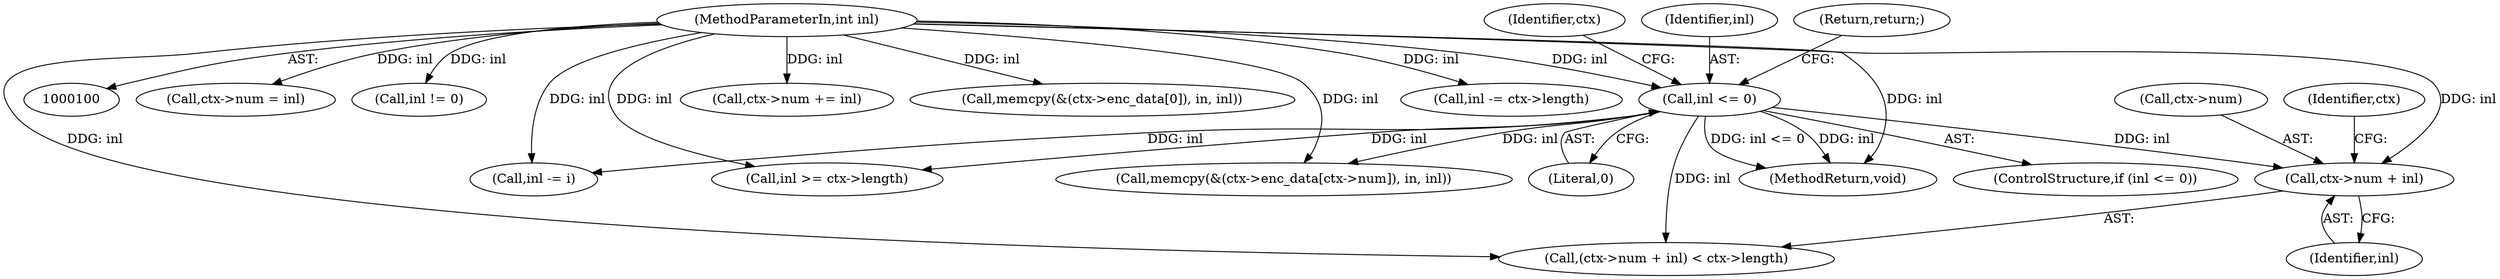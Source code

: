 digraph "0_openssl_5b814481f3573fa9677f3a31ee51322e2a22ee6a@pointer" {
"1000135" [label="(Call,ctx->num + inl)"];
"1000118" [label="(Call,inl <= 0)"];
"1000105" [label="(MethodParameterIn,int inl)"];
"1000281" [label="(Call,ctx->num = inl)"];
"1000269" [label="(Call,inl != 0)"];
"1000136" [label="(Call,ctx->num)"];
"1000155" [label="(Call,ctx->num += inl)"];
"1000121" [label="(Return,return;)"];
"1000144" [label="(Call,memcpy(&(ctx->enc_data[ctx->num]), in, inl))"];
"1000125" [label="(Identifier,ctx)"];
"1000272" [label="(Call,memcpy(&(ctx->enc_data[0]), in, inl))"];
"1000105" [label="(MethodParameterIn,int inl)"];
"1000246" [label="(Call,inl -= ctx->length)"];
"1000117" [label="(ControlStructure,if (inl <= 0))"];
"1000119" [label="(Identifier,inl)"];
"1000134" [label="(Call,(ctx->num + inl) < ctx->length)"];
"1000135" [label="(Call,ctx->num + inl)"];
"1000118" [label="(Call,inl <= 0)"];
"1000227" [label="(Call,inl >= ctx->length)"];
"1000290" [label="(MethodReturn,void)"];
"1000141" [label="(Identifier,ctx)"];
"1000120" [label="(Literal,0)"];
"1000139" [label="(Identifier,inl)"];
"1000191" [label="(Call,inl -= i)"];
"1000135" -> "1000134"  [label="AST: "];
"1000135" -> "1000139"  [label="CFG: "];
"1000136" -> "1000135"  [label="AST: "];
"1000139" -> "1000135"  [label="AST: "];
"1000141" -> "1000135"  [label="CFG: "];
"1000118" -> "1000135"  [label="DDG: inl"];
"1000105" -> "1000135"  [label="DDG: inl"];
"1000118" -> "1000117"  [label="AST: "];
"1000118" -> "1000120"  [label="CFG: "];
"1000119" -> "1000118"  [label="AST: "];
"1000120" -> "1000118"  [label="AST: "];
"1000121" -> "1000118"  [label="CFG: "];
"1000125" -> "1000118"  [label="CFG: "];
"1000118" -> "1000290"  [label="DDG: inl <= 0"];
"1000118" -> "1000290"  [label="DDG: inl"];
"1000105" -> "1000118"  [label="DDG: inl"];
"1000118" -> "1000134"  [label="DDG: inl"];
"1000118" -> "1000144"  [label="DDG: inl"];
"1000118" -> "1000191"  [label="DDG: inl"];
"1000118" -> "1000227"  [label="DDG: inl"];
"1000105" -> "1000100"  [label="AST: "];
"1000105" -> "1000290"  [label="DDG: inl"];
"1000105" -> "1000134"  [label="DDG: inl"];
"1000105" -> "1000144"  [label="DDG: inl"];
"1000105" -> "1000155"  [label="DDG: inl"];
"1000105" -> "1000191"  [label="DDG: inl"];
"1000105" -> "1000227"  [label="DDG: inl"];
"1000105" -> "1000246"  [label="DDG: inl"];
"1000105" -> "1000269"  [label="DDG: inl"];
"1000105" -> "1000272"  [label="DDG: inl"];
"1000105" -> "1000281"  [label="DDG: inl"];
}
